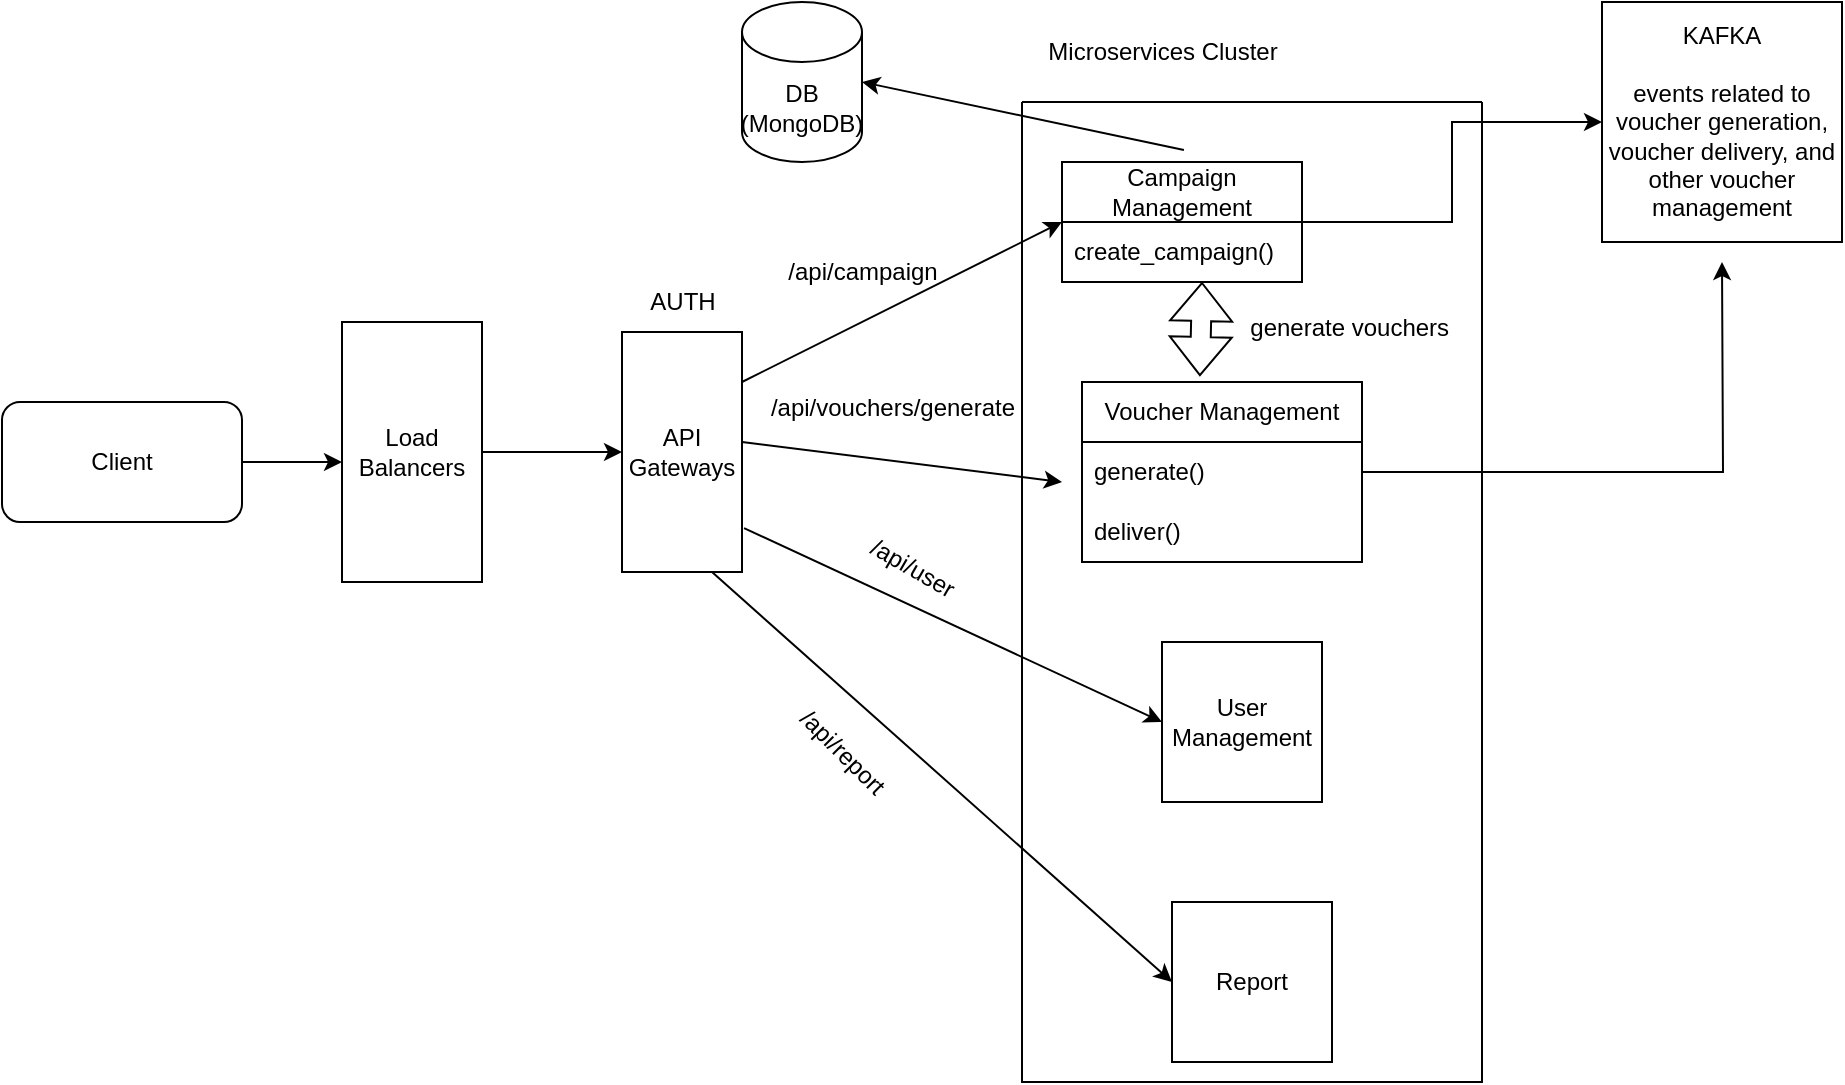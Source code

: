 <mxfile version="21.5.0" type="github">
  <diagram name="Page-1" id="efa7a0a1-bf9b-a30e-e6df-94a7791c09e9">
    <mxGraphModel dx="1026" dy="693" grid="1" gridSize="10" guides="1" tooltips="1" connect="1" arrows="1" fold="1" page="1" pageScale="1" pageWidth="826" pageHeight="1169" background="none" math="0" shadow="0">
      <root>
        <mxCell id="0" />
        <mxCell id="1" parent="0" />
        <mxCell id="IUOQPNjdf664gdYJtN-T-116" style="edgeStyle=orthogonalEdgeStyle;rounded=0;orthogonalLoop=1;jettySize=auto;html=1;exitX=1;exitY=0.5;exitDx=0;exitDy=0;" edge="1" parent="1" source="IUOQPNjdf664gdYJtN-T-114">
          <mxGeometry relative="1" as="geometry">
            <mxPoint x="180" y="270" as="targetPoint" />
          </mxGeometry>
        </mxCell>
        <mxCell id="IUOQPNjdf664gdYJtN-T-114" value="Client" style="rounded=1;whiteSpace=wrap;html=1;" vertex="1" parent="1">
          <mxGeometry x="10" y="240" width="120" height="60" as="geometry" />
        </mxCell>
        <mxCell id="IUOQPNjdf664gdYJtN-T-119" style="edgeStyle=orthogonalEdgeStyle;rounded=0;orthogonalLoop=1;jettySize=auto;html=1;exitX=0.5;exitY=0;exitDx=0;exitDy=0;" edge="1" parent="1" source="IUOQPNjdf664gdYJtN-T-118">
          <mxGeometry relative="1" as="geometry">
            <mxPoint x="320" y="265" as="targetPoint" />
          </mxGeometry>
        </mxCell>
        <mxCell id="IUOQPNjdf664gdYJtN-T-118" value="Load Balancers" style="rounded=0;whiteSpace=wrap;html=1;direction=south;" vertex="1" parent="1">
          <mxGeometry x="180" y="200" width="70" height="130" as="geometry" />
        </mxCell>
        <mxCell id="IUOQPNjdf664gdYJtN-T-120" value="API Gateways" style="rounded=0;whiteSpace=wrap;html=1;direction=south;" vertex="1" parent="1">
          <mxGeometry x="320" y="205" width="60" height="120" as="geometry" />
        </mxCell>
        <mxCell id="IUOQPNjdf664gdYJtN-T-124" value="" style="endArrow=classic;html=1;rounded=0;entryX=0;entryY=0.5;entryDx=0;entryDy=0;" edge="1" parent="1">
          <mxGeometry width="50" height="50" relative="1" as="geometry">
            <mxPoint x="380" y="230" as="sourcePoint" />
            <mxPoint x="540" y="150" as="targetPoint" />
          </mxGeometry>
        </mxCell>
        <mxCell id="IUOQPNjdf664gdYJtN-T-125" value="/api/campaign" style="text;html=1;align=center;verticalAlign=middle;resizable=0;points=[];autosize=1;strokeColor=none;fillColor=none;" vertex="1" parent="1">
          <mxGeometry x="390" y="160" width="100" height="30" as="geometry" />
        </mxCell>
        <mxCell id="IUOQPNjdf664gdYJtN-T-127" value="" style="swimlane;startSize=0;" vertex="1" parent="1">
          <mxGeometry x="520" y="90" width="230" height="490" as="geometry" />
        </mxCell>
        <mxCell id="IUOQPNjdf664gdYJtN-T-139" value="Report" style="whiteSpace=wrap;html=1;aspect=fixed;" vertex="1" parent="IUOQPNjdf664gdYJtN-T-127">
          <mxGeometry x="75" y="400" width="80" height="80" as="geometry" />
        </mxCell>
        <mxCell id="IUOQPNjdf664gdYJtN-T-143" value="Campaign Management" style="swimlane;fontStyle=0;childLayout=stackLayout;horizontal=1;startSize=30;horizontalStack=0;resizeParent=1;resizeParentMax=0;resizeLast=0;collapsible=1;marginBottom=0;whiteSpace=wrap;html=1;" vertex="1" parent="IUOQPNjdf664gdYJtN-T-127">
          <mxGeometry x="20" y="30" width="120" height="60" as="geometry" />
        </mxCell>
        <mxCell id="IUOQPNjdf664gdYJtN-T-144" value="create_campaign()" style="text;strokeColor=none;fillColor=none;align=left;verticalAlign=middle;spacingLeft=4;spacingRight=4;overflow=hidden;points=[[0,0.5],[1,0.5]];portConstraint=eastwest;rotatable=0;whiteSpace=wrap;html=1;" vertex="1" parent="IUOQPNjdf664gdYJtN-T-143">
          <mxGeometry y="30" width="120" height="30" as="geometry" />
        </mxCell>
        <mxCell id="IUOQPNjdf664gdYJtN-T-157" value="Voucher Management" style="swimlane;fontStyle=0;childLayout=stackLayout;horizontal=1;startSize=30;horizontalStack=0;resizeParent=1;resizeParentMax=0;resizeLast=0;collapsible=1;marginBottom=0;whiteSpace=wrap;html=1;" vertex="1" parent="IUOQPNjdf664gdYJtN-T-127">
          <mxGeometry x="30" y="140" width="140" height="90" as="geometry" />
        </mxCell>
        <mxCell id="IUOQPNjdf664gdYJtN-T-166" style="edgeStyle=orthogonalEdgeStyle;rounded=0;orthogonalLoop=1;jettySize=auto;html=1;exitX=1;exitY=0.5;exitDx=0;exitDy=0;" edge="1" parent="IUOQPNjdf664gdYJtN-T-157" source="IUOQPNjdf664gdYJtN-T-158">
          <mxGeometry relative="1" as="geometry">
            <mxPoint x="320" y="-60" as="targetPoint" />
          </mxGeometry>
        </mxCell>
        <mxCell id="IUOQPNjdf664gdYJtN-T-158" value="generate()" style="text;strokeColor=none;fillColor=none;align=left;verticalAlign=middle;spacingLeft=4;spacingRight=4;overflow=hidden;points=[[0,0.5],[1,0.5]];portConstraint=eastwest;rotatable=0;whiteSpace=wrap;html=1;" vertex="1" parent="IUOQPNjdf664gdYJtN-T-157">
          <mxGeometry y="30" width="140" height="30" as="geometry" />
        </mxCell>
        <mxCell id="IUOQPNjdf664gdYJtN-T-159" value="deliver()" style="text;strokeColor=none;fillColor=none;align=left;verticalAlign=middle;spacingLeft=4;spacingRight=4;overflow=hidden;points=[[0,0.5],[1,0.5]];portConstraint=eastwest;rotatable=0;whiteSpace=wrap;html=1;" vertex="1" parent="IUOQPNjdf664gdYJtN-T-157">
          <mxGeometry y="60" width="140" height="30" as="geometry" />
        </mxCell>
        <mxCell id="IUOQPNjdf664gdYJtN-T-163" value="" style="shape=flexArrow;endArrow=classic;startArrow=classic;html=1;rounded=0;exitX=0.421;exitY=-0.033;exitDx=0;exitDy=0;exitPerimeter=0;" edge="1" parent="IUOQPNjdf664gdYJtN-T-127" source="IUOQPNjdf664gdYJtN-T-157">
          <mxGeometry width="100" height="100" relative="1" as="geometry">
            <mxPoint x="90" y="130" as="sourcePoint" />
            <mxPoint x="90" y="90" as="targetPoint" />
          </mxGeometry>
        </mxCell>
        <mxCell id="IUOQPNjdf664gdYJtN-T-165" value="generate vouchers&amp;nbsp;" style="text;html=1;align=center;verticalAlign=middle;resizable=0;points=[];autosize=1;strokeColor=none;fillColor=none;" vertex="1" parent="IUOQPNjdf664gdYJtN-T-127">
          <mxGeometry x="100" y="98" width="130" height="30" as="geometry" />
        </mxCell>
        <mxCell id="IUOQPNjdf664gdYJtN-T-171" value="User Management" style="whiteSpace=wrap;html=1;aspect=fixed;" vertex="1" parent="IUOQPNjdf664gdYJtN-T-127">
          <mxGeometry x="70" y="270" width="80" height="80" as="geometry" />
        </mxCell>
        <mxCell id="IUOQPNjdf664gdYJtN-T-129" value="Microservices Cluster" style="text;html=1;align=center;verticalAlign=middle;resizable=0;points=[];autosize=1;strokeColor=none;fillColor=none;" vertex="1" parent="1">
          <mxGeometry x="520" y="50" width="140" height="30" as="geometry" />
        </mxCell>
        <mxCell id="IUOQPNjdf664gdYJtN-T-131" value="" style="edgeStyle=none;orthogonalLoop=1;jettySize=auto;html=1;rounded=0;entryX=0;entryY=0.5;entryDx=0;entryDy=0;" edge="1" parent="1">
          <mxGeometry width="100" relative="1" as="geometry">
            <mxPoint x="380" y="260" as="sourcePoint" />
            <mxPoint x="540" y="280" as="targetPoint" />
            <Array as="points" />
          </mxGeometry>
        </mxCell>
        <mxCell id="IUOQPNjdf664gdYJtN-T-132" value="/api/vouchers/generate" style="text;html=1;align=center;verticalAlign=middle;resizable=0;points=[];autosize=1;strokeColor=none;fillColor=none;" vertex="1" parent="1">
          <mxGeometry x="380" y="228" width="150" height="30" as="geometry" />
        </mxCell>
        <mxCell id="IUOQPNjdf664gdYJtN-T-138" value="AUTH" style="text;html=1;align=center;verticalAlign=middle;resizable=0;points=[];autosize=1;strokeColor=none;fillColor=none;" vertex="1" parent="1">
          <mxGeometry x="320" y="175" width="60" height="30" as="geometry" />
        </mxCell>
        <mxCell id="IUOQPNjdf664gdYJtN-T-141" value="" style="endArrow=classic;html=1;rounded=0;exitX=1;exitY=0.25;exitDx=0;exitDy=0;entryX=0;entryY=0.5;entryDx=0;entryDy=0;" edge="1" parent="1" source="IUOQPNjdf664gdYJtN-T-120" target="IUOQPNjdf664gdYJtN-T-139">
          <mxGeometry width="50" height="50" relative="1" as="geometry">
            <mxPoint x="500" y="500" as="sourcePoint" />
            <mxPoint x="390" y="450" as="targetPoint" />
          </mxGeometry>
        </mxCell>
        <mxCell id="IUOQPNjdf664gdYJtN-T-142" value="/api/report" style="text;html=1;align=center;verticalAlign=middle;resizable=0;points=[];autosize=1;strokeColor=none;fillColor=none;rotation=45;" vertex="1" parent="1">
          <mxGeometry x="390" y="400" width="80" height="30" as="geometry" />
        </mxCell>
        <mxCell id="IUOQPNjdf664gdYJtN-T-153" value="DB (MongoDB)" style="shape=cylinder3;whiteSpace=wrap;html=1;boundedLbl=1;backgroundOutline=1;size=15;" vertex="1" parent="1">
          <mxGeometry x="380" y="40" width="60" height="80" as="geometry" />
        </mxCell>
        <mxCell id="IUOQPNjdf664gdYJtN-T-168" value="KAFKA&lt;br&gt;&lt;br&gt;events related to voucher generation, voucher delivery, and other voucher management " style="whiteSpace=wrap;html=1;aspect=fixed;" vertex="1" parent="1">
          <mxGeometry x="810" y="40" width="120" height="120" as="geometry" />
        </mxCell>
        <mxCell id="IUOQPNjdf664gdYJtN-T-167" style="edgeStyle=orthogonalEdgeStyle;rounded=0;orthogonalLoop=1;jettySize=auto;html=1;" edge="1" parent="1" source="IUOQPNjdf664gdYJtN-T-143" target="IUOQPNjdf664gdYJtN-T-168">
          <mxGeometry relative="1" as="geometry">
            <mxPoint x="800" y="150" as="targetPoint" />
          </mxGeometry>
        </mxCell>
        <mxCell id="IUOQPNjdf664gdYJtN-T-169" value="" style="endArrow=classic;html=1;rounded=0;entryX=1;entryY=0.5;entryDx=0;entryDy=0;entryPerimeter=0;exitX=0.508;exitY=-0.1;exitDx=0;exitDy=0;exitPerimeter=0;" edge="1" parent="1" source="IUOQPNjdf664gdYJtN-T-143" target="IUOQPNjdf664gdYJtN-T-153">
          <mxGeometry width="50" height="50" relative="1" as="geometry">
            <mxPoint x="470" y="150" as="sourcePoint" />
            <mxPoint x="520" y="100" as="targetPoint" />
            <Array as="points">
              <mxPoint x="600" y="114" />
            </Array>
          </mxGeometry>
        </mxCell>
        <mxCell id="IUOQPNjdf664gdYJtN-T-173" value="" style="endArrow=classic;html=1;rounded=0;entryX=0;entryY=0.5;entryDx=0;entryDy=0;exitX=0.817;exitY=-0.017;exitDx=0;exitDy=0;exitPerimeter=0;" edge="1" parent="1" source="IUOQPNjdf664gdYJtN-T-120" target="IUOQPNjdf664gdYJtN-T-171">
          <mxGeometry width="50" height="50" relative="1" as="geometry">
            <mxPoint x="500" y="380" as="sourcePoint" />
            <mxPoint x="550" y="330" as="targetPoint" />
          </mxGeometry>
        </mxCell>
        <mxCell id="IUOQPNjdf664gdYJtN-T-174" value="/api/user" style="text;html=1;align=center;verticalAlign=middle;resizable=0;points=[];autosize=1;strokeColor=none;fillColor=none;rotation=30;" vertex="1" parent="1">
          <mxGeometry x="430" y="308" width="70" height="30" as="geometry" />
        </mxCell>
      </root>
    </mxGraphModel>
  </diagram>
</mxfile>
